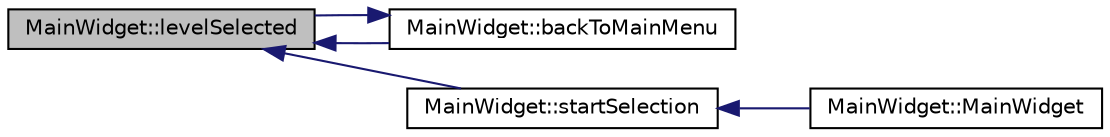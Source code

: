 digraph G
{
  edge [fontname="Helvetica",fontsize="10",labelfontname="Helvetica",labelfontsize="10"];
  node [fontname="Helvetica",fontsize="10",shape=record];
  rankdir="LR";
  Node1 [label="MainWidget::levelSelected",height=0.2,width=0.4,color="black", fillcolor="grey75", style="filled" fontcolor="black"];
  Node1 -> Node2 [dir="back",color="midnightblue",fontsize="10",style="solid",fontname="Helvetica"];
  Node2 [label="MainWidget::backToMainMenu",height=0.2,width=0.4,color="black", fillcolor="white", style="filled",URL="$classMainWidget.html#aa4d9ebf32f9d2f370209810e1d98cf4f"];
  Node2 -> Node1 [dir="back",color="midnightblue",fontsize="10",style="solid",fontname="Helvetica"];
  Node1 -> Node3 [dir="back",color="midnightblue",fontsize="10",style="solid",fontname="Helvetica"];
  Node3 [label="MainWidget::startSelection",height=0.2,width=0.4,color="black", fillcolor="white", style="filled",URL="$classMainWidget.html#ace13c66ba2a6a0f0abfbc9041e35a4f2"];
  Node3 -> Node4 [dir="back",color="midnightblue",fontsize="10",style="solid",fontname="Helvetica"];
  Node4 [label="MainWidget::MainWidget",height=0.2,width=0.4,color="black", fillcolor="white", style="filled",URL="$classMainWidget.html#af5f794244d1985dc2e40d2f17d8ff552"];
}
